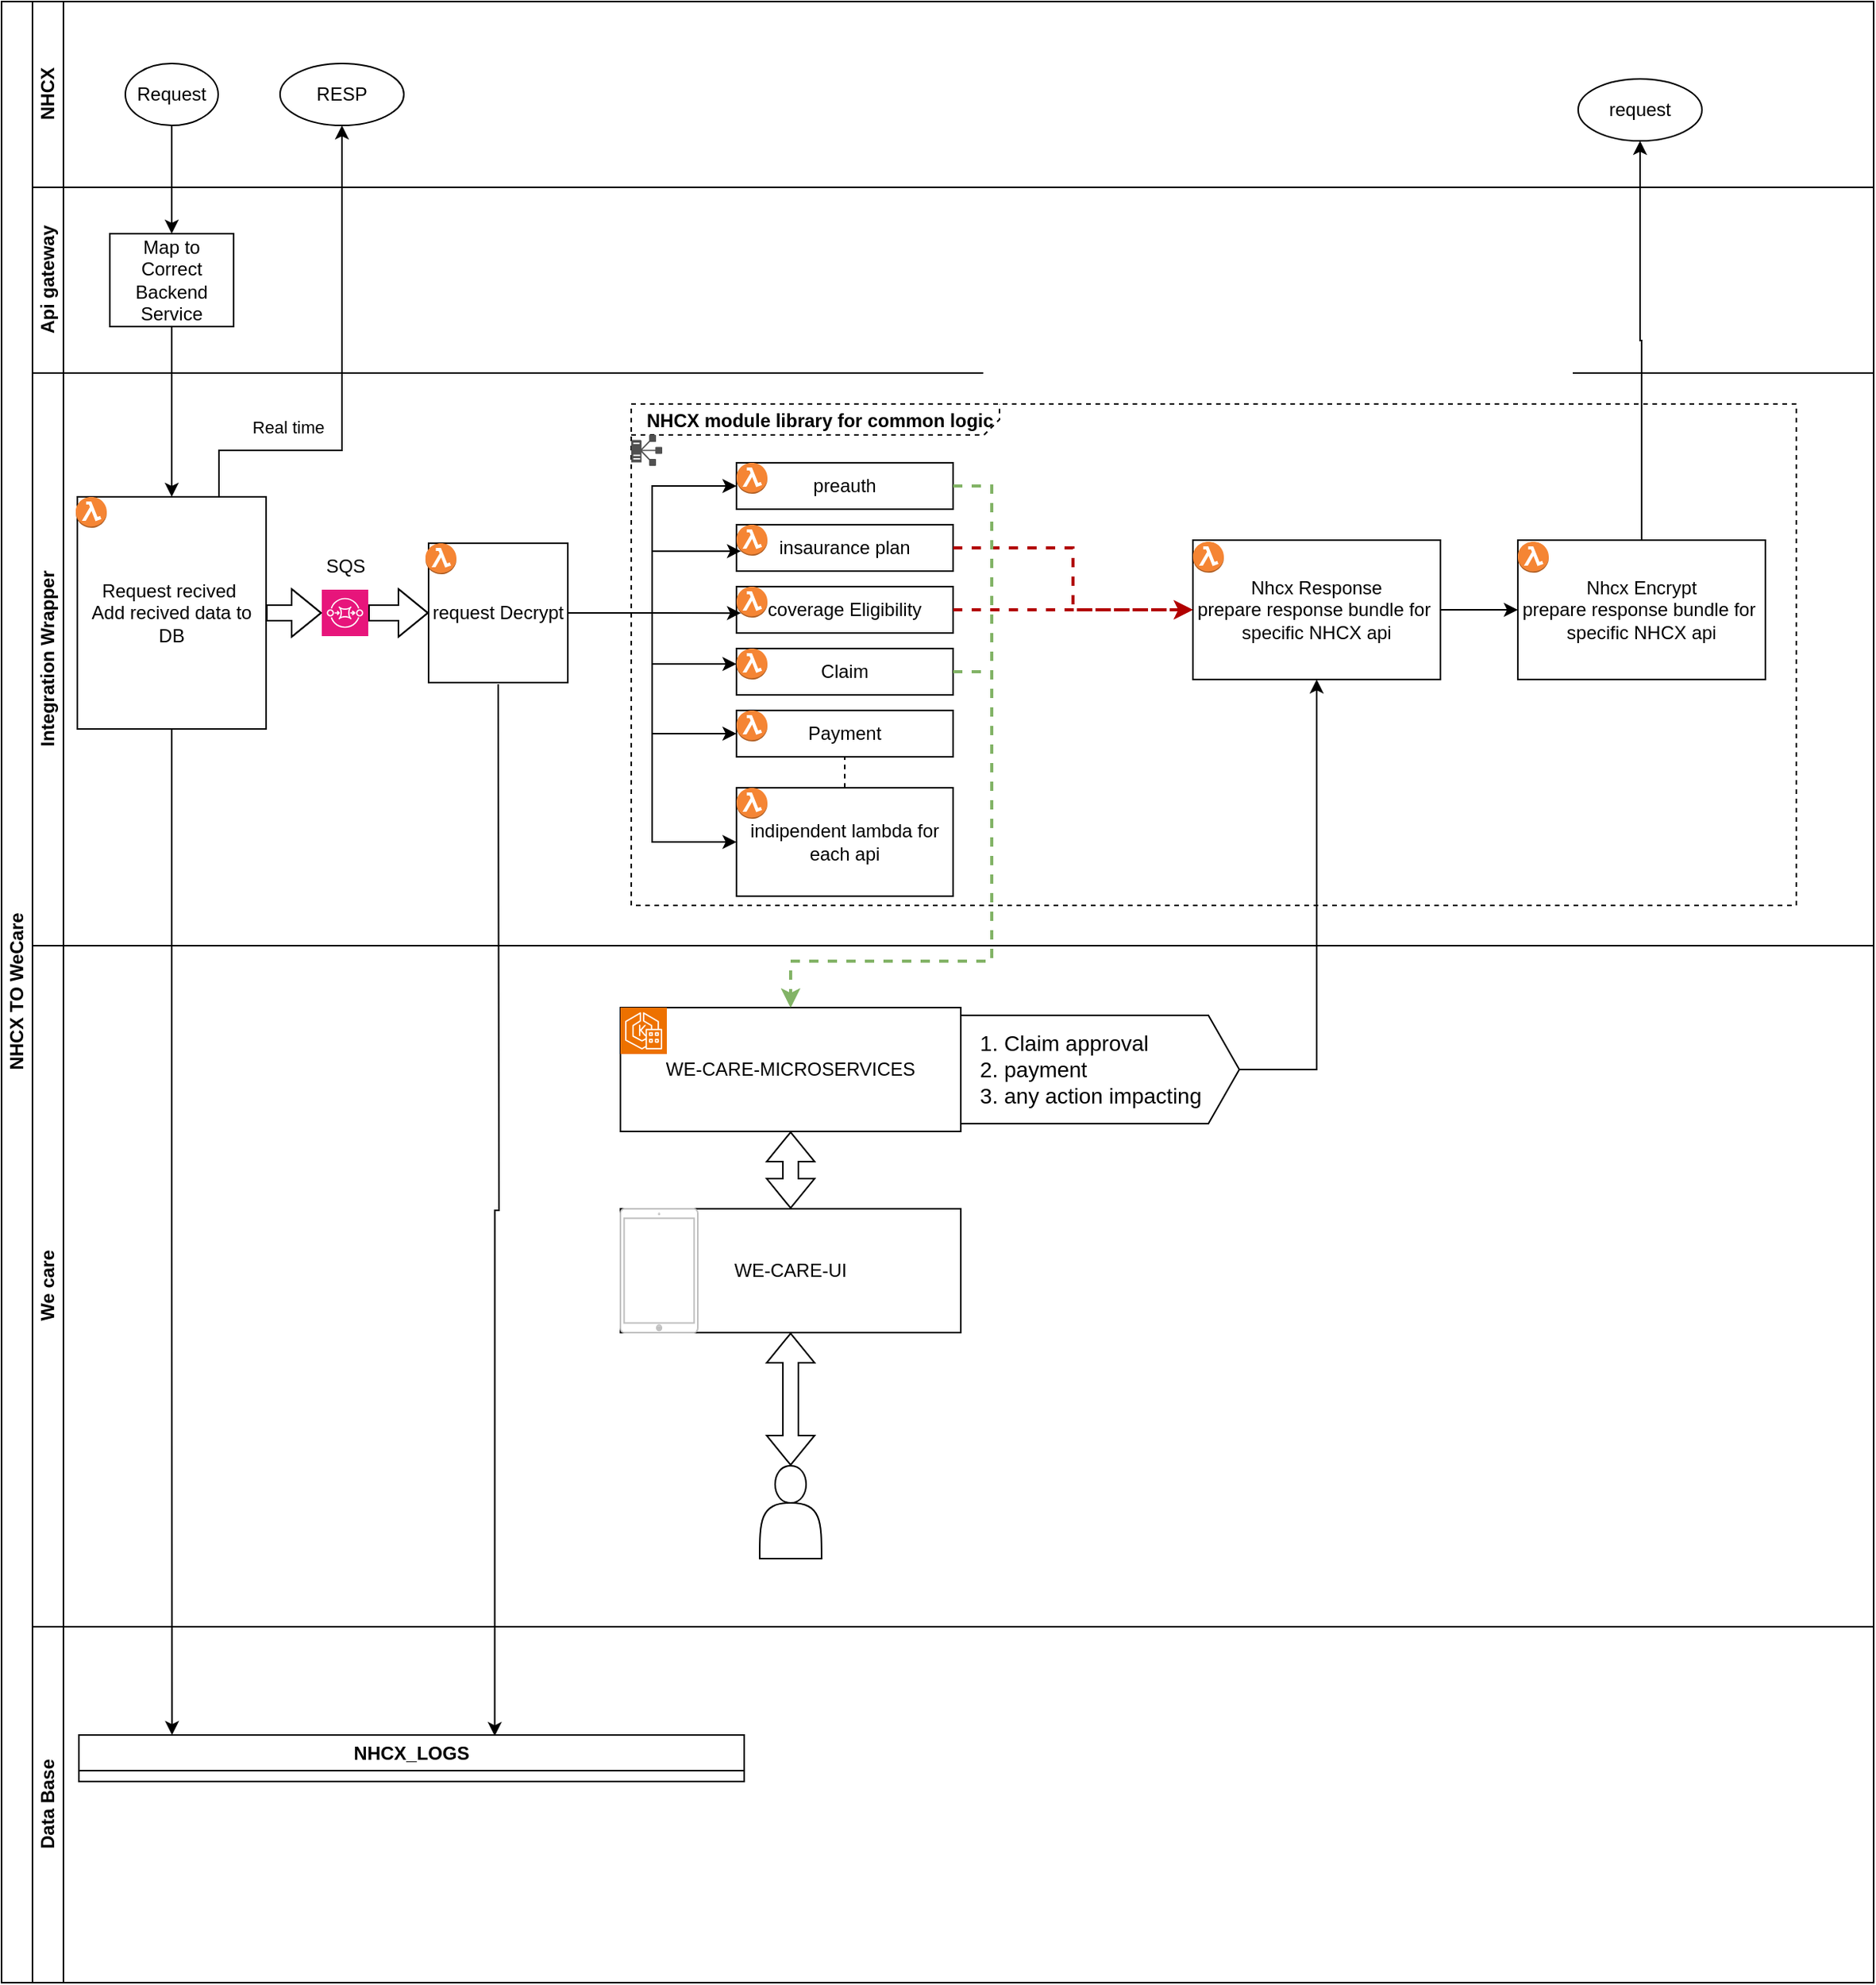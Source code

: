 <mxfile version="22.1.17" type="github" pages="5">
  <diagram id="prtHgNgQTEPvFCAcTncT" name="Claim registration">
    <mxGraphModel dx="1735" dy="953" grid="1" gridSize="10" guides="1" tooltips="1" connect="1" arrows="1" fold="1" page="1" pageScale="1" pageWidth="827" pageHeight="1169" math="0" shadow="0">
      <root>
        <mxCell id="0" />
        <mxCell id="1" parent="0" />
        <mxCell id="dNxyNK7c78bLwvsdeMH5-19" value="NHCX TO WeCare" style="swimlane;html=1;childLayout=stackLayout;resizeParent=1;resizeParentMax=0;horizontal=0;startSize=20;horizontalStack=0;align=center;" parent="1" vertex="1">
          <mxGeometry x="120" y="120" width="1210" height="1280" as="geometry">
            <mxRectangle x="120" y="120" width="40" height="60" as="alternateBounds" />
          </mxGeometry>
        </mxCell>
        <mxCell id="dNxyNK7c78bLwvsdeMH5-20" value="NHCX" style="swimlane;html=1;startSize=20;horizontal=0;" parent="dNxyNK7c78bLwvsdeMH5-19" vertex="1">
          <mxGeometry x="20" width="1190" height="120" as="geometry">
            <mxRectangle x="20" width="430" height="30" as="alternateBounds" />
          </mxGeometry>
        </mxCell>
        <UserObject label="Request" link="https://ig.hcxprotocol.io/v0.7.1/StructureDefinition-Claim.html" linkTarget="_blank" id="dNxyNK7c78bLwvsdeMH5-23">
          <mxCell style="ellipse;whiteSpace=wrap;html=1;" parent="dNxyNK7c78bLwvsdeMH5-20" vertex="1">
            <mxGeometry x="60" y="40" width="60" height="40" as="geometry" />
          </mxCell>
        </UserObject>
        <mxCell id="-nmNVNPOFhX838iEL5Bt-6" value="RESP" style="ellipse;whiteSpace=wrap;html=1;" vertex="1" parent="dNxyNK7c78bLwvsdeMH5-20">
          <mxGeometry x="160" y="40" width="80" height="40" as="geometry" />
        </mxCell>
        <mxCell id="n_Xed9ibIA65ynU_BDhb-54" value="request" style="ellipse;whiteSpace=wrap;html=1;" parent="dNxyNK7c78bLwvsdeMH5-20" vertex="1">
          <mxGeometry x="999" y="50" width="80" height="40" as="geometry" />
        </mxCell>
        <mxCell id="dNxyNK7c78bLwvsdeMH5-21" value="Api gateway" style="swimlane;html=1;startSize=20;horizontal=0;" parent="dNxyNK7c78bLwvsdeMH5-19" vertex="1">
          <mxGeometry x="20" y="120" width="1190" height="120" as="geometry" />
        </mxCell>
        <mxCell id="dNxyNK7c78bLwvsdeMH5-24" value="Map to Correct Backend Service" style="rounded=0;whiteSpace=wrap;html=1;fontFamily=Helvetica;fontSize=12;fontColor=#000000;align=center;" parent="dNxyNK7c78bLwvsdeMH5-21" vertex="1">
          <mxGeometry x="50" y="30" width="80" height="60" as="geometry" />
        </mxCell>
        <mxCell id="dNxyNK7c78bLwvsdeMH5-22" value="Integration Wrapper&lt;br&gt;" style="swimlane;html=1;startSize=20;horizontal=0;align=center;" parent="dNxyNK7c78bLwvsdeMH5-19" vertex="1">
          <mxGeometry x="20" y="240" width="1190" height="370" as="geometry" />
        </mxCell>
        <mxCell id="-nmNVNPOFhX838iEL5Bt-11" style="edgeStyle=orthogonalEdgeStyle;rounded=0;orthogonalLoop=1;jettySize=auto;html=1;shape=flexArrow;" edge="1" parent="dNxyNK7c78bLwvsdeMH5-22" source="-nmNVNPOFhX838iEL5Bt-12" target="-nmNVNPOFhX838iEL5Bt-10">
          <mxGeometry relative="1" as="geometry" />
        </mxCell>
        <mxCell id="n_Xed9ibIA65ynU_BDhb-7" value="Request recived&amp;nbsp;&lt;br&gt;Add recived data to DB" style="rounded=0;whiteSpace=wrap;html=1;fontFamily=Helvetica;fontSize=12;fontColor=#000000;align=center;" parent="dNxyNK7c78bLwvsdeMH5-22" vertex="1">
          <mxGeometry x="29" y="80" width="122" height="150" as="geometry" />
        </mxCell>
        <mxCell id="-nmNVNPOFhX838iEL5Bt-5" value="" style="outlineConnect=0;dashed=0;verticalLabelPosition=bottom;verticalAlign=top;align=center;html=1;shape=mxgraph.aws3.lambda_function;fillColor=#F58534;gradientColor=none;" vertex="1" parent="dNxyNK7c78bLwvsdeMH5-22">
          <mxGeometry x="28" y="80" width="20" height="20" as="geometry" />
        </mxCell>
        <mxCell id="-nmNVNPOFhX838iEL5Bt-9" value="&lt;meta charset=&quot;utf-8&quot;&gt;&lt;span style=&quot;color: rgb(0, 0, 0); font-family: Helvetica; font-size: 11px; font-style: normal; font-variant-ligatures: normal; font-variant-caps: normal; font-weight: 400; letter-spacing: normal; orphans: 2; text-align: center; text-indent: 0px; text-transform: none; widows: 2; word-spacing: 0px; -webkit-text-stroke-width: 0px; background-color: rgb(255, 255, 255); text-decoration-thickness: initial; text-decoration-style: initial; text-decoration-color: initial; float: none; display: inline !important;&quot;&gt;Real time&lt;/span&gt;" style="text;html=1;align=center;verticalAlign=middle;resizable=0;points=[];autosize=1;strokeColor=none;fillColor=none;" vertex="1" parent="dNxyNK7c78bLwvsdeMH5-22">
          <mxGeometry x="130" y="20" width="70" height="30" as="geometry" />
        </mxCell>
        <mxCell id="-nmNVNPOFhX838iEL5Bt-10" value="request Decrypt" style="rounded=0;whiteSpace=wrap;html=1;fontFamily=Helvetica;fontSize=12;fontColor=#000000;align=center;" vertex="1" parent="dNxyNK7c78bLwvsdeMH5-22">
          <mxGeometry x="256" y="110" width="90" height="90" as="geometry" />
        </mxCell>
        <mxCell id="-nmNVNPOFhX838iEL5Bt-12" value="" style="sketch=0;points=[[0,0,0],[0.25,0,0],[0.5,0,0],[0.75,0,0],[1,0,0],[0,1,0],[0.25,1,0],[0.5,1,0],[0.75,1,0],[1,1,0],[0,0.25,0],[0,0.5,0],[0,0.75,0],[1,0.25,0],[1,0.5,0],[1,0.75,0]];outlineConnect=0;fontColor=#232F3E;fillColor=#E7157B;strokeColor=#ffffff;dashed=0;verticalLabelPosition=bottom;verticalAlign=top;align=center;html=1;fontSize=12;fontStyle=0;aspect=fixed;shape=mxgraph.aws4.resourceIcon;resIcon=mxgraph.aws4.sqs;" vertex="1" parent="dNxyNK7c78bLwvsdeMH5-22">
          <mxGeometry x="187" y="140" width="30" height="30" as="geometry" />
        </mxCell>
        <mxCell id="-nmNVNPOFhX838iEL5Bt-13" value="" style="edgeStyle=orthogonalEdgeStyle;rounded=0;orthogonalLoop=1;jettySize=auto;html=1;shape=flexArrow;" edge="1" parent="dNxyNK7c78bLwvsdeMH5-22" source="n_Xed9ibIA65ynU_BDhb-7" target="-nmNVNPOFhX838iEL5Bt-12">
          <mxGeometry relative="1" as="geometry">
            <mxPoint x="291" y="515" as="sourcePoint" />
            <mxPoint x="380" y="515" as="targetPoint" />
          </mxGeometry>
        </mxCell>
        <mxCell id="-nmNVNPOFhX838iEL5Bt-14" value="SQS" style="text;html=1;align=center;verticalAlign=middle;resizable=0;points=[];autosize=1;strokeColor=none;fillColor=none;" vertex="1" parent="dNxyNK7c78bLwvsdeMH5-22">
          <mxGeometry x="177" y="110" width="50" height="30" as="geometry" />
        </mxCell>
        <mxCell id="-nmNVNPOFhX838iEL5Bt-15" value="" style="outlineConnect=0;dashed=0;verticalLabelPosition=bottom;verticalAlign=top;align=center;html=1;shape=mxgraph.aws3.lambda_function;fillColor=#F58534;gradientColor=none;" vertex="1" parent="dNxyNK7c78bLwvsdeMH5-22">
          <mxGeometry x="254" y="110" width="20" height="20" as="geometry" />
        </mxCell>
        <mxCell id="-nmNVNPOFhX838iEL5Bt-26" value="&lt;p style=&quot;margin:0px;margin-top:4px;margin-left:10px;text-align:left;&quot;&gt;&lt;b&gt;NHCX module library for common logic&lt;/b&gt;&lt;/p&gt;" style="html=1;shape=mxgraph.sysml.package;labelX=238.89;align=left;spacingLeft=10;overflow=fill;recursiveResize=0;fillColor=none;dashed=1;" vertex="1" parent="dNxyNK7c78bLwvsdeMH5-22">
          <mxGeometry x="387" y="20" width="753" height="324" as="geometry" />
        </mxCell>
        <mxCell id="-nmNVNPOFhX838iEL5Bt-25" value="" style="sketch=0;pointerEvents=1;shadow=0;dashed=0;html=1;strokeColor=none;labelPosition=center;verticalLabelPosition=bottom;verticalAlign=top;align=center;fillColor=#505050;shape=mxgraph.mscae.oms.dependency_monitor" vertex="1" parent="-nmNVNPOFhX838iEL5Bt-26">
          <mxGeometry y="20" width="20" height="20" as="geometry" />
        </mxCell>
        <mxCell id="-nmNVNPOFhX838iEL5Bt-74" style="edgeStyle=orthogonalEdgeStyle;rounded=0;orthogonalLoop=1;jettySize=auto;html=1;entryX=0;entryY=0.5;entryDx=0;entryDy=0;" edge="1" parent="dNxyNK7c78bLwvsdeMH5-22" source="-nmNVNPOFhX838iEL5Bt-72" target="-nmNVNPOFhX838iEL5Bt-76">
          <mxGeometry relative="1" as="geometry">
            <mxPoint x="960" y="165" as="targetPoint" />
          </mxGeometry>
        </mxCell>
        <mxCell id="-nmNVNPOFhX838iEL5Bt-72" value="Nhcx Response&lt;br&gt;prepare response bundle for&amp;nbsp;&lt;br&gt;specific NHCX api" style="rounded=0;whiteSpace=wrap;html=1;fontFamily=Helvetica;fontSize=12;fontColor=#000000;align=center;" vertex="1" parent="dNxyNK7c78bLwvsdeMH5-22">
          <mxGeometry x="750" y="108" width="160" height="90" as="geometry" />
        </mxCell>
        <mxCell id="-nmNVNPOFhX838iEL5Bt-73" value="" style="outlineConnect=0;dashed=0;verticalLabelPosition=bottom;verticalAlign=top;align=center;html=1;shape=mxgraph.aws3.lambda_function;fillColor=#F58534;gradientColor=none;" vertex="1" parent="dNxyNK7c78bLwvsdeMH5-22">
          <mxGeometry x="750" y="109" width="20" height="20" as="geometry" />
        </mxCell>
        <mxCell id="-nmNVNPOFhX838iEL5Bt-76" value="Nhcx Encrypt&lt;br&gt;prepare response bundle for&amp;nbsp;&lt;br&gt;specific NHCX api" style="rounded=0;whiteSpace=wrap;html=1;fontFamily=Helvetica;fontSize=12;fontColor=#000000;align=center;" vertex="1" parent="dNxyNK7c78bLwvsdeMH5-22">
          <mxGeometry x="960" y="108" width="160" height="90" as="geometry" />
        </mxCell>
        <mxCell id="-nmNVNPOFhX838iEL5Bt-87" value="" style="outlineConnect=0;dashed=0;verticalLabelPosition=bottom;verticalAlign=top;align=center;html=1;shape=mxgraph.aws3.lambda_function;fillColor=#F58534;gradientColor=none;" vertex="1" parent="dNxyNK7c78bLwvsdeMH5-22">
          <mxGeometry x="960" y="109" width="20" height="20" as="geometry" />
        </mxCell>
        <mxCell id="n_Xed9ibIA65ynU_BDhb-4" value="We care" style="swimlane;html=1;startSize=20;horizontal=0;" parent="dNxyNK7c78bLwvsdeMH5-19" vertex="1">
          <mxGeometry x="20" y="610" width="1190" height="440" as="geometry" />
        </mxCell>
        <mxCell id="-nmNVNPOFhX838iEL5Bt-53" value="WE-CARE-MICROSERVICES" style="rounded=0;whiteSpace=wrap;html=1;fontFamily=Helvetica;fontSize=12;fontColor=#000000;align=center;" vertex="1" parent="n_Xed9ibIA65ynU_BDhb-4">
          <mxGeometry x="380" y="40" width="220" height="80" as="geometry" />
        </mxCell>
        <mxCell id="-nmNVNPOFhX838iEL5Bt-55" value="" style="sketch=0;points=[[0,0,0],[0.25,0,0],[0.5,0,0],[0.75,0,0],[1,0,0],[0,1,0],[0.25,1,0],[0.5,1,0],[0.75,1,0],[1,1,0],[0,0.25,0],[0,0.5,0],[0,0.75,0],[1,0.25,0],[1,0.5,0],[1,0.75,0]];outlineConnect=0;fontColor=#232F3E;fillColor=#ED7100;strokeColor=#ffffff;dashed=0;verticalLabelPosition=bottom;verticalAlign=top;align=center;html=1;fontSize=12;fontStyle=0;aspect=fixed;shape=mxgraph.aws4.resourceIcon;resIcon=mxgraph.aws4.eks_anywhere;" vertex="1" parent="n_Xed9ibIA65ynU_BDhb-4">
          <mxGeometry x="380" y="40" width="30" height="30" as="geometry" />
        </mxCell>
        <mxCell id="-nmNVNPOFhX838iEL5Bt-57" value="WE-CARE-UI&lt;br&gt;" style="rounded=0;whiteSpace=wrap;html=1;fontFamily=Helvetica;fontSize=12;fontColor=#000000;align=center;" vertex="1" parent="n_Xed9ibIA65ynU_BDhb-4">
          <mxGeometry x="380" y="170" width="220" height="80" as="geometry" />
        </mxCell>
        <mxCell id="-nmNVNPOFhX838iEL5Bt-56" value="" style="html=1;verticalLabelPosition=bottom;labelBackgroundColor=#ffffff;verticalAlign=top;shadow=0;dashed=0;strokeWidth=1;shape=mxgraph.ios7.misc.ipad10inch;strokeColor=#c0c0c0;" vertex="1" parent="n_Xed9ibIA65ynU_BDhb-4">
          <mxGeometry x="380" y="170" width="50" height="80" as="geometry" />
        </mxCell>
        <mxCell id="-nmNVNPOFhX838iEL5Bt-58" value="" style="shape=actor;whiteSpace=wrap;html=1;" vertex="1" parent="n_Xed9ibIA65ynU_BDhb-4">
          <mxGeometry x="470" y="336" width="40" height="60" as="geometry" />
        </mxCell>
        <mxCell id="-nmNVNPOFhX838iEL5Bt-61" value="" style="shape=flexArrow;endArrow=classic;startArrow=classic;html=1;rounded=0;entryX=0.5;entryY=1;entryDx=0;entryDy=0;exitX=0.5;exitY=0;exitDx=0;exitDy=0;" edge="1" parent="n_Xed9ibIA65ynU_BDhb-4" source="-nmNVNPOFhX838iEL5Bt-57" target="-nmNVNPOFhX838iEL5Bt-53">
          <mxGeometry width="100" height="100" relative="1" as="geometry">
            <mxPoint x="440" y="260" as="sourcePoint" />
            <mxPoint x="540" y="160" as="targetPoint" />
          </mxGeometry>
        </mxCell>
        <mxCell id="-nmNVNPOFhX838iEL5Bt-65" value="" style="shape=flexArrow;endArrow=classic;startArrow=classic;html=1;rounded=0;entryX=0.5;entryY=1;entryDx=0;entryDy=0;exitX=0.5;exitY=0;exitDx=0;exitDy=0;" edge="1" parent="n_Xed9ibIA65ynU_BDhb-4" source="-nmNVNPOFhX838iEL5Bt-58" target="-nmNVNPOFhX838iEL5Bt-57">
          <mxGeometry width="100" height="100" relative="1" as="geometry">
            <mxPoint x="512" y="196" as="sourcePoint" />
            <mxPoint x="512" y="146" as="targetPoint" />
          </mxGeometry>
        </mxCell>
        <mxCell id="-nmNVNPOFhX838iEL5Bt-66" value="&lt;ol&gt;&lt;li&gt;Claim approval&lt;/li&gt;&lt;li&gt;payment&lt;/li&gt;&lt;li&gt;any action impacting&lt;/li&gt;&lt;/ol&gt;" style="html=1;shape=mxgraph.infographic.ribbonSimple;notch1=0;notch2=20;align=left;verticalAlign=middle;fontSize=14;fontStyle=0;fillColor=#FFFFFF;whiteSpace=wrap;rotation=0;spacingLeft=-14;" vertex="1" parent="n_Xed9ibIA65ynU_BDhb-4">
          <mxGeometry x="600" y="45" width="180" height="70" as="geometry" />
        </mxCell>
        <mxCell id="n_Xed9ibIA65ynU_BDhb-3" value="Data Base" style="swimlane;html=1;startSize=20;horizontal=0;" parent="dNxyNK7c78bLwvsdeMH5-19" vertex="1">
          <mxGeometry x="20" y="1050" width="1190" height="230" as="geometry" />
        </mxCell>
        <UserObject label="NHCX_LOGS" link="data:page/id,4wlm6lmaPrlt67HvVmds" id="n_Xed9ibIA65ynU_BDhb-13">
          <mxCell style="swimlane;whiteSpace=wrap;html=1;" parent="n_Xed9ibIA65ynU_BDhb-3" vertex="1" collapsed="1">
            <mxGeometry x="30" y="70" width="430" height="30" as="geometry">
              <mxRectangle x="32" y="70" width="96" height="80" as="alternateBounds" />
            </mxGeometry>
          </mxCell>
        </UserObject>
        <mxCell id="dNxyNK7c78bLwvsdeMH5-25" value="" style="edgeStyle=orthogonalEdgeStyle;rounded=0;orthogonalLoop=1;jettySize=auto;html=1;" parent="dNxyNK7c78bLwvsdeMH5-19" source="dNxyNK7c78bLwvsdeMH5-23" target="dNxyNK7c78bLwvsdeMH5-24" edge="1">
          <mxGeometry relative="1" as="geometry" />
        </mxCell>
        <mxCell id="-nmNVNPOFhX838iEL5Bt-1" style="edgeStyle=orthogonalEdgeStyle;rounded=0;orthogonalLoop=1;jettySize=auto;html=1;entryX=0.5;entryY=0;entryDx=0;entryDy=0;" edge="1" parent="dNxyNK7c78bLwvsdeMH5-19" source="dNxyNK7c78bLwvsdeMH5-24" target="n_Xed9ibIA65ynU_BDhb-7">
          <mxGeometry relative="1" as="geometry" />
        </mxCell>
        <mxCell id="-nmNVNPOFhX838iEL5Bt-3" style="edgeStyle=orthogonalEdgeStyle;rounded=0;orthogonalLoop=1;jettySize=auto;html=1;entryX=0.14;entryY=0;entryDx=0;entryDy=0;entryPerimeter=0;" edge="1" parent="dNxyNK7c78bLwvsdeMH5-19" source="n_Xed9ibIA65ynU_BDhb-7" target="n_Xed9ibIA65ynU_BDhb-13">
          <mxGeometry relative="1" as="geometry">
            <mxPoint x="110" y="1020" as="targetPoint" />
            <Array as="points" />
          </mxGeometry>
        </mxCell>
        <mxCell id="-nmNVNPOFhX838iEL5Bt-7" style="edgeStyle=orthogonalEdgeStyle;rounded=0;orthogonalLoop=1;jettySize=auto;html=1;exitX=0.75;exitY=0;exitDx=0;exitDy=0;entryX=0.5;entryY=1;entryDx=0;entryDy=0;" edge="1" parent="dNxyNK7c78bLwvsdeMH5-19" source="n_Xed9ibIA65ynU_BDhb-7" target="-nmNVNPOFhX838iEL5Bt-6">
          <mxGeometry relative="1" as="geometry">
            <Array as="points">
              <mxPoint x="141" y="290" />
              <mxPoint x="220" y="290" />
            </Array>
          </mxGeometry>
        </mxCell>
        <mxCell id="-nmNVNPOFhX838iEL5Bt-16" style="edgeStyle=orthogonalEdgeStyle;rounded=0;orthogonalLoop=1;jettySize=auto;html=1;entryX=0.625;entryY=0.021;entryDx=0;entryDy=0;entryPerimeter=0;" edge="1" parent="dNxyNK7c78bLwvsdeMH5-19" target="n_Xed9ibIA65ynU_BDhb-13">
          <mxGeometry relative="1" as="geometry">
            <mxPoint x="321" y="441" as="sourcePoint" />
            <mxPoint x="322" y="1110" as="targetPoint" />
          </mxGeometry>
        </mxCell>
        <mxCell id="-nmNVNPOFhX838iEL5Bt-71" style="edgeStyle=orthogonalEdgeStyle;rounded=0;orthogonalLoop=1;jettySize=auto;html=1;entryX=0.5;entryY=1;entryDx=0;entryDy=0;exitX=1;exitY=0.5;exitDx=0;exitDy=0;exitPerimeter=0;" edge="1" parent="dNxyNK7c78bLwvsdeMH5-19" source="-nmNVNPOFhX838iEL5Bt-66" target="-nmNVNPOFhX838iEL5Bt-72">
          <mxGeometry relative="1" as="geometry">
            <mxPoint x="851" y="450" as="targetPoint" />
            <mxPoint x="711" y="665" as="sourcePoint" />
          </mxGeometry>
        </mxCell>
        <mxCell id="-nmNVNPOFhX838iEL5Bt-77" style="edgeStyle=orthogonalEdgeStyle;rounded=0;orthogonalLoop=1;jettySize=auto;html=1;" edge="1" parent="dNxyNK7c78bLwvsdeMH5-19" source="-nmNVNPOFhX838iEL5Bt-76" target="n_Xed9ibIA65ynU_BDhb-54">
          <mxGeometry relative="1" as="geometry" />
        </mxCell>
        <mxCell id="-nmNVNPOFhX838iEL5Bt-39" value="" style="group" vertex="1" connectable="0" parent="1">
          <mxGeometry x="540" y="382" width="280" height="320" as="geometry" />
        </mxCell>
        <mxCell id="-nmNVNPOFhX838iEL5Bt-17" value="preauth" style="rounded=0;whiteSpace=wrap;html=1;fontFamily=Helvetica;fontSize=12;fontColor=#000000;align=center;" vertex="1" parent="-nmNVNPOFhX838iEL5Bt-39">
          <mxGeometry x="55" y="36" width="140" height="30" as="geometry" />
        </mxCell>
        <mxCell id="-nmNVNPOFhX838iEL5Bt-18" value="insaurance plan" style="rounded=0;whiteSpace=wrap;html=1;fontFamily=Helvetica;fontSize=12;fontColor=#000000;align=center;" vertex="1" parent="-nmNVNPOFhX838iEL5Bt-39">
          <mxGeometry x="55" y="76" width="140" height="30" as="geometry" />
        </mxCell>
        <mxCell id="-nmNVNPOFhX838iEL5Bt-19" value="coverage Eligibility" style="rounded=0;whiteSpace=wrap;html=1;fontFamily=Helvetica;fontSize=12;fontColor=#000000;align=center;" vertex="1" parent="-nmNVNPOFhX838iEL5Bt-39">
          <mxGeometry x="55" y="116" width="140" height="30" as="geometry" />
        </mxCell>
        <mxCell id="-nmNVNPOFhX838iEL5Bt-20" value="Claim" style="rounded=0;whiteSpace=wrap;html=1;fontFamily=Helvetica;fontSize=12;fontColor=#000000;align=center;" vertex="1" parent="-nmNVNPOFhX838iEL5Bt-39">
          <mxGeometry x="55" y="156" width="140" height="30" as="geometry" />
        </mxCell>
        <mxCell id="-nmNVNPOFhX838iEL5Bt-21" value="Payment" style="rounded=0;whiteSpace=wrap;html=1;fontFamily=Helvetica;fontSize=12;fontColor=#000000;align=center;" vertex="1" parent="-nmNVNPOFhX838iEL5Bt-39">
          <mxGeometry x="55" y="196" width="140" height="30" as="geometry" />
        </mxCell>
        <mxCell id="-nmNVNPOFhX838iEL5Bt-22" value="indipendent lambda for each api" style="rounded=0;whiteSpace=wrap;html=1;fontFamily=Helvetica;fontSize=12;fontColor=#000000;align=center;" vertex="1" parent="-nmNVNPOFhX838iEL5Bt-39">
          <mxGeometry x="55" y="246" width="140" height="70" as="geometry" />
        </mxCell>
        <mxCell id="-nmNVNPOFhX838iEL5Bt-24" value="" style="endArrow=none;dashed=1;html=1;rounded=0;entryX=0.5;entryY=1;entryDx=0;entryDy=0;exitX=0.5;exitY=0;exitDx=0;exitDy=0;" edge="1" parent="-nmNVNPOFhX838iEL5Bt-39" source="-nmNVNPOFhX838iEL5Bt-22" target="-nmNVNPOFhX838iEL5Bt-21">
          <mxGeometry width="50" height="50" relative="1" as="geometry">
            <mxPoint x="-49" y="306" as="sourcePoint" />
            <mxPoint x="1" y="256" as="targetPoint" />
          </mxGeometry>
        </mxCell>
        <mxCell id="-nmNVNPOFhX838iEL5Bt-32" value="" style="outlineConnect=0;dashed=0;verticalLabelPosition=bottom;verticalAlign=top;align=center;html=1;shape=mxgraph.aws3.lambda_function;fillColor=#F58534;gradientColor=none;" vertex="1" parent="-nmNVNPOFhX838iEL5Bt-39">
          <mxGeometry x="55" y="36" width="20" height="20" as="geometry" />
        </mxCell>
        <mxCell id="-nmNVNPOFhX838iEL5Bt-33" value="" style="outlineConnect=0;dashed=0;verticalLabelPosition=bottom;verticalAlign=top;align=center;html=1;shape=mxgraph.aws3.lambda_function;fillColor=#F58534;gradientColor=none;" vertex="1" parent="-nmNVNPOFhX838iEL5Bt-39">
          <mxGeometry x="55" y="76" width="20" height="20" as="geometry" />
        </mxCell>
        <mxCell id="-nmNVNPOFhX838iEL5Bt-34" value="" style="outlineConnect=0;dashed=0;verticalLabelPosition=bottom;verticalAlign=top;align=center;html=1;shape=mxgraph.aws3.lambda_function;fillColor=#F58534;gradientColor=none;" vertex="1" parent="-nmNVNPOFhX838iEL5Bt-39">
          <mxGeometry x="55" y="116" width="20" height="20" as="geometry" />
        </mxCell>
        <mxCell id="-nmNVNPOFhX838iEL5Bt-35" value="" style="outlineConnect=0;dashed=0;verticalLabelPosition=bottom;verticalAlign=top;align=center;html=1;shape=mxgraph.aws3.lambda_function;fillColor=#F58534;gradientColor=none;" vertex="1" parent="-nmNVNPOFhX838iEL5Bt-39">
          <mxGeometry x="55" y="156" width="20" height="20" as="geometry" />
        </mxCell>
        <mxCell id="-nmNVNPOFhX838iEL5Bt-36" value="" style="outlineConnect=0;dashed=0;verticalLabelPosition=bottom;verticalAlign=top;align=center;html=1;shape=mxgraph.aws3.lambda_function;fillColor=#F58534;gradientColor=none;" vertex="1" parent="-nmNVNPOFhX838iEL5Bt-39">
          <mxGeometry x="55" y="196" width="20" height="20" as="geometry" />
        </mxCell>
        <mxCell id="-nmNVNPOFhX838iEL5Bt-37" value="" style="outlineConnect=0;dashed=0;verticalLabelPosition=bottom;verticalAlign=top;align=center;html=1;shape=mxgraph.aws3.lambda_function;fillColor=#F58534;gradientColor=none;" vertex="1" parent="-nmNVNPOFhX838iEL5Bt-39">
          <mxGeometry x="55" y="246" width="20" height="20" as="geometry" />
        </mxCell>
        <mxCell id="-nmNVNPOFhX838iEL5Bt-46" style="edgeStyle=orthogonalEdgeStyle;rounded=0;orthogonalLoop=1;jettySize=auto;html=1;entryX=0;entryY=0.5;entryDx=0;entryDy=0;" edge="1" parent="1" source="-nmNVNPOFhX838iEL5Bt-10" target="-nmNVNPOFhX838iEL5Bt-17">
          <mxGeometry relative="1" as="geometry" />
        </mxCell>
        <mxCell id="-nmNVNPOFhX838iEL5Bt-47" style="edgeStyle=orthogonalEdgeStyle;rounded=0;orthogonalLoop=1;jettySize=auto;html=1;exitX=1;exitY=0.5;exitDx=0;exitDy=0;entryX=0.145;entryY=0.855;entryDx=0;entryDy=0;entryPerimeter=0;" edge="1" parent="1" source="-nmNVNPOFhX838iEL5Bt-10" target="-nmNVNPOFhX838iEL5Bt-33">
          <mxGeometry relative="1" as="geometry" />
        </mxCell>
        <mxCell id="-nmNVNPOFhX838iEL5Bt-48" style="edgeStyle=orthogonalEdgeStyle;rounded=0;orthogonalLoop=1;jettySize=auto;html=1;exitX=1;exitY=0.5;exitDx=0;exitDy=0;entryX=0.145;entryY=0.855;entryDx=0;entryDy=0;entryPerimeter=0;" edge="1" parent="1" source="-nmNVNPOFhX838iEL5Bt-10" target="-nmNVNPOFhX838iEL5Bt-34">
          <mxGeometry relative="1" as="geometry" />
        </mxCell>
        <mxCell id="-nmNVNPOFhX838iEL5Bt-50" style="edgeStyle=orthogonalEdgeStyle;rounded=0;orthogonalLoop=1;jettySize=auto;html=1;entryX=0;entryY=0.5;entryDx=0;entryDy=0;entryPerimeter=0;" edge="1" parent="1" source="-nmNVNPOFhX838iEL5Bt-10" target="-nmNVNPOFhX838iEL5Bt-35">
          <mxGeometry relative="1" as="geometry" />
        </mxCell>
        <mxCell id="-nmNVNPOFhX838iEL5Bt-51" style="edgeStyle=orthogonalEdgeStyle;rounded=0;orthogonalLoop=1;jettySize=auto;html=1;entryX=0;entryY=0.5;entryDx=0;entryDy=0;" edge="1" parent="1" source="-nmNVNPOFhX838iEL5Bt-10" target="-nmNVNPOFhX838iEL5Bt-21">
          <mxGeometry relative="1" as="geometry" />
        </mxCell>
        <mxCell id="-nmNVNPOFhX838iEL5Bt-52" style="edgeStyle=orthogonalEdgeStyle;rounded=0;orthogonalLoop=1;jettySize=auto;html=1;entryX=0;entryY=0.5;entryDx=0;entryDy=0;" edge="1" parent="1" source="-nmNVNPOFhX838iEL5Bt-10" target="-nmNVNPOFhX838iEL5Bt-22">
          <mxGeometry relative="1" as="geometry" />
        </mxCell>
        <mxCell id="-nmNVNPOFhX838iEL5Bt-79" style="edgeStyle=orthogonalEdgeStyle;rounded=0;orthogonalLoop=1;jettySize=auto;html=1;entryX=0;entryY=0.5;entryDx=0;entryDy=0;dashed=1;fillColor=#e51400;strokeColor=#B20000;strokeWidth=2;exitX=1;exitY=0.5;exitDx=0;exitDy=0;" edge="1" parent="1" source="-nmNVNPOFhX838iEL5Bt-18" target="-nmNVNPOFhX838iEL5Bt-72">
          <mxGeometry relative="1" as="geometry" />
        </mxCell>
        <mxCell id="-nmNVNPOFhX838iEL5Bt-82" style="edgeStyle=orthogonalEdgeStyle;rounded=0;orthogonalLoop=1;jettySize=auto;html=1;entryX=0;entryY=0.5;entryDx=0;entryDy=0;fillColor=#e51400;strokeColor=#B20000;strokeWidth=2;dashed=1;" edge="1" parent="1" source="-nmNVNPOFhX838iEL5Bt-19" target="-nmNVNPOFhX838iEL5Bt-72">
          <mxGeometry relative="1" as="geometry" />
        </mxCell>
        <mxCell id="-nmNVNPOFhX838iEL5Bt-83" style="edgeStyle=orthogonalEdgeStyle;rounded=0;orthogonalLoop=1;jettySize=auto;html=1;exitX=1;exitY=0.5;exitDx=0;exitDy=0;fillColor=#d5e8d4;gradientColor=#97d077;strokeColor=#82b366;strokeWidth=2;dashed=1;" edge="1" parent="1" source="-nmNVNPOFhX838iEL5Bt-17" target="-nmNVNPOFhX838iEL5Bt-53">
          <mxGeometry relative="1" as="geometry">
            <Array as="points">
              <mxPoint x="760" y="433" />
              <mxPoint x="760" y="740" />
              <mxPoint x="630" y="740" />
            </Array>
          </mxGeometry>
        </mxCell>
        <mxCell id="-nmNVNPOFhX838iEL5Bt-85" style="edgeStyle=orthogonalEdgeStyle;rounded=0;orthogonalLoop=1;jettySize=auto;html=1;strokeWidth=2;fillColor=#d5e8d4;gradientColor=#97d077;strokeColor=#82b366;dashed=1;exitX=1;exitY=0.5;exitDx=0;exitDy=0;" edge="1" parent="1" source="-nmNVNPOFhX838iEL5Bt-20">
          <mxGeometry relative="1" as="geometry">
            <mxPoint x="730" y="553" as="sourcePoint" />
            <mxPoint x="630" y="770" as="targetPoint" />
            <Array as="points">
              <mxPoint x="760" y="553" />
              <mxPoint x="760" y="740" />
              <mxPoint x="630" y="740" />
            </Array>
          </mxGeometry>
        </mxCell>
      </root>
    </mxGraphModel>
  </diagram>
  <diagram id="0DPZlB081FTVNjkBk7KC" name="create Intimation and  claim">
    <mxGraphModel dx="954" dy="524" grid="1" gridSize="10" guides="1" tooltips="1" connect="1" arrows="1" fold="1" page="1" pageScale="1" pageWidth="827" pageHeight="1169" math="0" shadow="0">
      <root>
        <mxCell id="0" />
        <mxCell id="1" parent="0" />
        <mxCell id="bLgeyS6EQl_RyTogpNhn-4" value="" style="edgeStyle=orthogonalEdgeStyle;rounded=0;orthogonalLoop=1;jettySize=auto;html=1;" parent="1" source="bLgeyS6EQl_RyTogpNhn-2" target="bLgeyS6EQl_RyTogpNhn-3" edge="1">
          <mxGeometry relative="1" as="geometry" />
        </mxCell>
        <mxCell id="bLgeyS6EQl_RyTogpNhn-2" value="PayLoad" style="ellipse;whiteSpace=wrap;html=1;" parent="1" vertex="1">
          <mxGeometry x="80" y="190" width="120" height="40" as="geometry" />
        </mxCell>
        <mxCell id="bLgeyS6EQl_RyTogpNhn-6" value="" style="edgeStyle=orthogonalEdgeStyle;rounded=0;orthogonalLoop=1;jettySize=auto;html=1;" parent="1" source="bLgeyS6EQl_RyTogpNhn-3" target="bLgeyS6EQl_RyTogpNhn-5" edge="1">
          <mxGeometry relative="1" as="geometry" />
        </mxCell>
        <mxCell id="bLgeyS6EQl_RyTogpNhn-3" value="Validate If Payload has all data present" style="rounded=1;whiteSpace=wrap;html=1;" parent="1" vertex="1">
          <mxGeometry x="80" y="300" width="120" height="60" as="geometry" />
        </mxCell>
        <mxCell id="bLgeyS6EQl_RyTogpNhn-8" value="YES" style="edgeStyle=orthogonalEdgeStyle;rounded=0;orthogonalLoop=1;jettySize=auto;html=1;" parent="1" source="bLgeyS6EQl_RyTogpNhn-5" target="bLgeyS6EQl_RyTogpNhn-7" edge="1">
          <mxGeometry relative="1" as="geometry" />
        </mxCell>
        <mxCell id="bLgeyS6EQl_RyTogpNhn-10" value="NO" style="edgeStyle=orthogonalEdgeStyle;rounded=0;orthogonalLoop=1;jettySize=auto;html=1;" parent="1" source="bLgeyS6EQl_RyTogpNhn-5" target="bLgeyS6EQl_RyTogpNhn-9" edge="1">
          <mxGeometry relative="1" as="geometry" />
        </mxCell>
        <mxCell id="bLgeyS6EQl_RyTogpNhn-5" value="Sucess" style="rhombus;whiteSpace=wrap;html=1;rounded=1;" parent="1" vertex="1">
          <mxGeometry x="100" y="430" width="80" height="80" as="geometry" />
        </mxCell>
        <mxCell id="bLgeyS6EQl_RyTogpNhn-12" value="" style="edgeStyle=orthogonalEdgeStyle;rounded=0;orthogonalLoop=1;jettySize=auto;html=1;" parent="1" source="bLgeyS6EQl_RyTogpNhn-7" target="bLgeyS6EQl_RyTogpNhn-11" edge="1">
          <mxGeometry relative="1" as="geometry" />
        </mxCell>
        <mxCell id="bLgeyS6EQl_RyTogpNhn-7" value="Use Create Inimation APi For SPA,&lt;br&gt;add aditonal field for NHCXlogs_id&lt;br&gt;and origin from NHCX" style="whiteSpace=wrap;html=1;rounded=1;" parent="1" vertex="1">
          <mxGeometry x="270" y="400" width="180" height="140" as="geometry" />
        </mxCell>
        <mxCell id="bLgeyS6EQl_RyTogpNhn-9" value="return Error with&amp;nbsp; proper key missed&amp;nbsp; in payload" style="whiteSpace=wrap;html=1;rounded=1;" parent="1" vertex="1">
          <mxGeometry x="80" y="600" width="120" height="60" as="geometry" />
        </mxCell>
        <mxCell id="bLgeyS6EQl_RyTogpNhn-11" value="use Create Inward API&amp;nbsp;" style="whiteSpace=wrap;html=1;rounded=1;" parent="1" vertex="1">
          <mxGeometry x="630" y="440" width="120" height="60" as="geometry" />
        </mxCell>
        <mxCell id="jTrsGdZeVuQRLbyiMDEm-3" value="" style="group" parent="1" vertex="1" connectable="0">
          <mxGeometry x="30" y="750" width="840" height="240" as="geometry" />
        </mxCell>
        <mxCell id="jTrsGdZeVuQRLbyiMDEm-1" value="" style="rounded=0;whiteSpace=wrap;html=1;" parent="jTrsGdZeVuQRLbyiMDEm-3" vertex="1">
          <mxGeometry y="20" width="840" height="220" as="geometry" />
        </mxCell>
        <mxCell id="jTrsGdZeVuQRLbyiMDEm-2" value="" style="image;aspect=fixed;perimeter=ellipsePerimeter;html=1;align=center;shadow=0;dashed=0;spacingTop=3;image=img/lib/active_directory/database_server.svg;" parent="jTrsGdZeVuQRLbyiMDEm-3" vertex="1">
          <mxGeometry x="9" width="41" height="50" as="geometry" />
        </mxCell>
        <UserObject label="Claim Intimation" id="ksRkRk9edxzG5ikfGW5q-1">
          <mxCell style="swimlane;whiteSpace=wrap;html=1;" parent="jTrsGdZeVuQRLbyiMDEm-3" vertex="1" collapsed="1">
            <mxGeometry x="80" y="90" width="120" height="30" as="geometry">
              <mxRectangle x="80" y="90" width="140" height="80" as="alternateBounds" />
            </mxGeometry>
          </mxCell>
        </UserObject>
        <mxCell id="ksRkRk9edxzG5ikfGW5q-2" style="edgeStyle=orthogonalEdgeStyle;rounded=0;orthogonalLoop=1;jettySize=auto;html=1;entryX=1;entryY=0.5;entryDx=0;entryDy=0;" parent="1" source="bLgeyS6EQl_RyTogpNhn-7" target="ksRkRk9edxzG5ikfGW5q-1" edge="1">
          <mxGeometry relative="1" as="geometry">
            <Array as="points">
              <mxPoint x="360" y="855" />
            </Array>
          </mxGeometry>
        </mxCell>
      </root>
    </mxGraphModel>
  </diagram>
  <diagram id="4wlm6lmaPrlt67HvVmds" name="schema NHCX logs">
    <mxGraphModel dx="954" dy="524" grid="1" gridSize="10" guides="1" tooltips="1" connect="1" arrows="1" fold="1" page="1" pageScale="1" pageWidth="827" pageHeight="1169" math="0" shadow="0">
      <root>
        <mxCell id="0" />
        <mxCell id="1" parent="0" />
        <mxCell id="YQpDddAUyEyW4kxvSw8K-27" value="NHCX Logs" style="shape=table;startSize=20;container=1;collapsible=0;childLayout=tableLayout;strokeColor=default;fontSize=16;" parent="1" vertex="1">
          <mxGeometry x="90" y="730" width="350" height="374" as="geometry" />
        </mxCell>
        <mxCell id="YQpDddAUyEyW4kxvSw8K-28" value="" style="shape=tableRow;horizontal=0;startSize=0;swimlaneHead=0;swimlaneBody=0;strokeColor=inherit;top=0;left=0;bottom=0;right=0;collapsible=0;dropTarget=0;fillColor=none;points=[[0,0.5],[1,0.5]];portConstraint=eastwest;fontSize=16;" parent="YQpDddAUyEyW4kxvSw8K-27" vertex="1">
          <mxGeometry y="20" width="350" height="26" as="geometry" />
        </mxCell>
        <mxCell id="YQpDddAUyEyW4kxvSw8K-29" value="PK" style="shape=partialRectangle;html=1;whiteSpace=wrap;connectable=0;strokeColor=inherit;overflow=hidden;fillColor=none;top=0;left=0;bottom=0;right=0;pointerEvents=1;fontSize=16;" parent="YQpDddAUyEyW4kxvSw8K-28" vertex="1">
          <mxGeometry width="80" height="26" as="geometry">
            <mxRectangle width="80" height="26" as="alternateBounds" />
          </mxGeometry>
        </mxCell>
        <mxCell id="YQpDddAUyEyW4kxvSw8K-30" value="_id" style="shape=partialRectangle;html=1;whiteSpace=wrap;connectable=0;strokeColor=inherit;overflow=hidden;fillColor=none;top=0;left=0;bottom=0;right=0;pointerEvents=1;fontSize=16;" parent="YQpDddAUyEyW4kxvSw8K-28" vertex="1">
          <mxGeometry x="80" width="120" height="26" as="geometry">
            <mxRectangle width="120" height="26" as="alternateBounds" />
          </mxGeometry>
        </mxCell>
        <mxCell id="YQpDddAUyEyW4kxvSw8K-31" value="" style="shape=partialRectangle;html=1;whiteSpace=wrap;connectable=0;strokeColor=inherit;overflow=hidden;fillColor=none;top=0;left=0;bottom=0;right=0;pointerEvents=1;fontSize=16;" parent="YQpDddAUyEyW4kxvSw8K-28" vertex="1">
          <mxGeometry x="200" width="150" height="26" as="geometry">
            <mxRectangle width="150" height="26" as="alternateBounds" />
          </mxGeometry>
        </mxCell>
        <mxCell id="YQpDddAUyEyW4kxvSw8K-32" value="" style="shape=tableRow;horizontal=0;startSize=0;swimlaneHead=0;swimlaneBody=0;strokeColor=inherit;top=0;left=0;bottom=0;right=0;collapsible=0;dropTarget=0;fillColor=none;points=[[0,0.5],[1,0.5]];portConstraint=eastwest;fontSize=16;" parent="YQpDddAUyEyW4kxvSw8K-27" vertex="1">
          <mxGeometry y="46" width="350" height="44" as="geometry" />
        </mxCell>
        <mxCell id="YQpDddAUyEyW4kxvSw8K-33" value="FK1" style="shape=partialRectangle;html=1;whiteSpace=wrap;connectable=0;strokeColor=inherit;overflow=hidden;fillColor=none;top=0;left=0;bottom=0;right=0;pointerEvents=1;fontSize=16;" parent="YQpDddAUyEyW4kxvSw8K-32" vertex="1">
          <mxGeometry width="80" height="44" as="geometry">
            <mxRectangle width="80" height="44" as="alternateBounds" />
          </mxGeometry>
        </mxCell>
        <mxCell id="YQpDddAUyEyW4kxvSw8K-34" value="Claim no" style="shape=partialRectangle;html=1;whiteSpace=wrap;connectable=0;strokeColor=inherit;overflow=hidden;fillColor=none;top=0;left=0;bottom=0;right=0;pointerEvents=1;fontSize=16;" parent="YQpDddAUyEyW4kxvSw8K-32" vertex="1">
          <mxGeometry x="80" width="120" height="44" as="geometry">
            <mxRectangle width="120" height="44" as="alternateBounds" />
          </mxGeometry>
        </mxCell>
        <mxCell id="YQpDddAUyEyW4kxvSw8K-35" value="N&lt;span style=&quot;font-family: Verdana; font-size: 12px; text-align: left;&quot;&gt;on Mandstory String&lt;/span&gt;" style="shape=partialRectangle;html=1;whiteSpace=wrap;connectable=0;strokeColor=inherit;overflow=hidden;fillColor=none;top=0;left=0;bottom=0;right=0;pointerEvents=1;fontSize=16;" parent="YQpDddAUyEyW4kxvSw8K-32" vertex="1">
          <mxGeometry x="200" width="150" height="44" as="geometry">
            <mxRectangle width="150" height="44" as="alternateBounds" />
          </mxGeometry>
        </mxCell>
        <mxCell id="YQpDddAUyEyW4kxvSw8K-36" value="" style="shape=tableRow;horizontal=0;startSize=0;swimlaneHead=0;swimlaneBody=0;strokeColor=inherit;top=0;left=0;bottom=0;right=0;collapsible=0;dropTarget=0;fillColor=none;points=[[0,0.5],[1,0.5]];portConstraint=eastwest;fontSize=16;" parent="YQpDddAUyEyW4kxvSw8K-27" vertex="1">
          <mxGeometry y="90" width="350" height="60" as="geometry" />
        </mxCell>
        <mxCell id="YQpDddAUyEyW4kxvSw8K-37" value="FK2" style="shape=partialRectangle;html=1;whiteSpace=wrap;connectable=0;strokeColor=inherit;overflow=hidden;fillColor=none;top=0;left=0;bottom=0;right=0;pointerEvents=1;fontSize=16;" parent="YQpDddAUyEyW4kxvSw8K-36" vertex="1">
          <mxGeometry width="80" height="60" as="geometry">
            <mxRectangle width="80" height="60" as="alternateBounds" />
          </mxGeometry>
        </mxCell>
        <mxCell id="YQpDddAUyEyW4kxvSw8K-38" value="Claim_ID" style="shape=partialRectangle;html=1;whiteSpace=wrap;connectable=0;strokeColor=inherit;overflow=hidden;fillColor=none;top=0;left=0;bottom=0;right=0;pointerEvents=1;fontSize=16;" parent="YQpDddAUyEyW4kxvSw8K-36" vertex="1">
          <mxGeometry x="80" width="120" height="60" as="geometry">
            <mxRectangle width="120" height="60" as="alternateBounds" />
          </mxGeometry>
        </mxCell>
        <mxCell id="YQpDddAUyEyW4kxvSw8K-39" value="_id for baseclaim&amp;nbsp;" style="shape=partialRectangle;html=1;whiteSpace=wrap;connectable=0;strokeColor=inherit;overflow=hidden;fillColor=none;top=0;left=0;bottom=0;right=0;pointerEvents=1;fontSize=16;" parent="YQpDddAUyEyW4kxvSw8K-36" vertex="1">
          <mxGeometry x="200" width="150" height="60" as="geometry">
            <mxRectangle width="150" height="60" as="alternateBounds" />
          </mxGeometry>
        </mxCell>
        <mxCell id="YQpDddAUyEyW4kxvSw8K-52" style="shape=tableRow;horizontal=0;startSize=0;swimlaneHead=0;swimlaneBody=0;strokeColor=inherit;top=0;left=0;bottom=0;right=0;collapsible=0;dropTarget=0;fillColor=none;points=[[0,0.5],[1,0.5]];portConstraint=eastwest;fontSize=16;" parent="YQpDddAUyEyW4kxvSw8K-27" vertex="1">
          <mxGeometry y="150" width="350" height="56" as="geometry" />
        </mxCell>
        <mxCell id="YQpDddAUyEyW4kxvSw8K-53" value="PK" style="shape=partialRectangle;html=1;whiteSpace=wrap;connectable=0;strokeColor=inherit;overflow=hidden;fillColor=none;top=0;left=0;bottom=0;right=0;pointerEvents=1;fontSize=16;" parent="YQpDddAUyEyW4kxvSw8K-52" vertex="1">
          <mxGeometry width="80" height="56" as="geometry">
            <mxRectangle width="80" height="56" as="alternateBounds" />
          </mxGeometry>
        </mxCell>
        <mxCell id="YQpDddAUyEyW4kxvSw8K-54" value="NHCXID" style="shape=partialRectangle;html=1;whiteSpace=wrap;connectable=0;strokeColor=inherit;overflow=hidden;fillColor=none;top=0;left=0;bottom=0;right=0;pointerEvents=1;fontSize=16;" parent="YQpDddAUyEyW4kxvSw8K-52" vertex="1">
          <mxGeometry x="80" width="120" height="56" as="geometry">
            <mxRectangle width="120" height="56" as="alternateBounds" />
          </mxGeometry>
        </mxCell>
        <mxCell id="YQpDddAUyEyW4kxvSw8K-55" value="Unique NHCX identifier" style="shape=partialRectangle;html=1;whiteSpace=wrap;connectable=0;strokeColor=inherit;overflow=hidden;fillColor=none;top=0;left=0;bottom=0;right=0;pointerEvents=1;fontSize=16;" parent="YQpDddAUyEyW4kxvSw8K-52" vertex="1">
          <mxGeometry x="200" width="150" height="56" as="geometry">
            <mxRectangle width="150" height="56" as="alternateBounds" />
          </mxGeometry>
        </mxCell>
        <mxCell id="YQpDddAUyEyW4kxvSw8K-48" style="shape=tableRow;horizontal=0;startSize=0;swimlaneHead=0;swimlaneBody=0;strokeColor=inherit;top=0;left=0;bottom=0;right=0;collapsible=0;dropTarget=0;fillColor=none;points=[[0,0.5],[1,0.5]];portConstraint=eastwest;fontSize=16;" parent="YQpDddAUyEyW4kxvSw8K-27" vertex="1">
          <mxGeometry y="206" width="350" height="56" as="geometry" />
        </mxCell>
        <mxCell id="YQpDddAUyEyW4kxvSw8K-49" style="shape=partialRectangle;html=1;whiteSpace=wrap;connectable=0;strokeColor=inherit;overflow=hidden;fillColor=none;top=0;left=0;bottom=0;right=0;pointerEvents=1;fontSize=16;" parent="YQpDddAUyEyW4kxvSw8K-48" vertex="1">
          <mxGeometry width="80" height="56" as="geometry">
            <mxRectangle width="80" height="56" as="alternateBounds" />
          </mxGeometry>
        </mxCell>
        <mxCell id="YQpDddAUyEyW4kxvSw8K-50" value="requests" style="shape=partialRectangle;html=1;whiteSpace=wrap;connectable=0;strokeColor=inherit;overflow=hidden;fillColor=none;top=0;left=0;bottom=0;right=0;pointerEvents=1;fontSize=16;" parent="YQpDddAUyEyW4kxvSw8K-48" vertex="1">
          <mxGeometry x="80" width="120" height="56" as="geometry">
            <mxRectangle width="120" height="56" as="alternateBounds" />
          </mxGeometry>
        </mxCell>
        <mxCell id="YQpDddAUyEyW4kxvSw8K-51" value="required Array of objects" style="shape=partialRectangle;html=1;whiteSpace=wrap;connectable=0;strokeColor=inherit;overflow=hidden;fillColor=none;top=0;left=0;bottom=0;right=0;pointerEvents=1;fontSize=16;" parent="YQpDddAUyEyW4kxvSw8K-48" vertex="1">
          <mxGeometry x="200" width="150" height="56" as="geometry">
            <mxRectangle width="150" height="56" as="alternateBounds" />
          </mxGeometry>
        </mxCell>
        <mxCell id="YQpDddAUyEyW4kxvSw8K-44" style="shape=tableRow;horizontal=0;startSize=0;swimlaneHead=0;swimlaneBody=0;strokeColor=inherit;top=0;left=0;bottom=0;right=0;collapsible=0;dropTarget=0;fillColor=none;points=[[0,0.5],[1,0.5]];portConstraint=eastwest;fontSize=16;" parent="YQpDddAUyEyW4kxvSw8K-27" vertex="1">
          <mxGeometry y="262" width="350" height="56" as="geometry" />
        </mxCell>
        <mxCell id="YQpDddAUyEyW4kxvSw8K-45" style="shape=partialRectangle;html=1;whiteSpace=wrap;connectable=0;strokeColor=inherit;overflow=hidden;fillColor=none;top=0;left=0;bottom=0;right=0;pointerEvents=1;fontSize=16;" parent="YQpDddAUyEyW4kxvSw8K-44" vertex="1">
          <mxGeometry width="80" height="56" as="geometry">
            <mxRectangle width="80" height="56" as="alternateBounds" />
          </mxGeometry>
        </mxCell>
        <mxCell id="YQpDddAUyEyW4kxvSw8K-46" value="responses" style="shape=partialRectangle;html=1;whiteSpace=wrap;connectable=0;strokeColor=inherit;overflow=hidden;fillColor=none;top=0;left=0;bottom=0;right=0;pointerEvents=1;fontSize=16;" parent="YQpDddAUyEyW4kxvSw8K-44" vertex="1">
          <mxGeometry x="80" width="120" height="56" as="geometry">
            <mxRectangle width="120" height="56" as="alternateBounds" />
          </mxGeometry>
        </mxCell>
        <mxCell id="YQpDddAUyEyW4kxvSw8K-47" value="Array of objects" style="shape=partialRectangle;html=1;whiteSpace=wrap;connectable=0;strokeColor=inherit;overflow=hidden;fillColor=none;top=0;left=0;bottom=0;right=0;pointerEvents=1;fontSize=16;" parent="YQpDddAUyEyW4kxvSw8K-44" vertex="1">
          <mxGeometry x="200" width="150" height="56" as="geometry">
            <mxRectangle width="150" height="56" as="alternateBounds" />
          </mxGeometry>
        </mxCell>
        <mxCell id="YQpDddAUyEyW4kxvSw8K-40" style="shape=tableRow;horizontal=0;startSize=0;swimlaneHead=0;swimlaneBody=0;strokeColor=inherit;top=0;left=0;bottom=0;right=0;collapsible=0;dropTarget=0;fillColor=none;points=[[0,0.5],[1,0.5]];portConstraint=eastwest;fontSize=16;" parent="YQpDddAUyEyW4kxvSw8K-27" vertex="1">
          <mxGeometry y="318" width="350" height="56" as="geometry" />
        </mxCell>
        <mxCell id="YQpDddAUyEyW4kxvSw8K-41" style="shape=partialRectangle;html=1;whiteSpace=wrap;connectable=0;strokeColor=inherit;overflow=hidden;fillColor=none;top=0;left=0;bottom=0;right=0;pointerEvents=1;fontSize=16;" parent="YQpDddAUyEyW4kxvSw8K-40" vertex="1">
          <mxGeometry width="80" height="56" as="geometry">
            <mxRectangle width="80" height="56" as="alternateBounds" />
          </mxGeometry>
        </mxCell>
        <mxCell id="YQpDddAUyEyW4kxvSw8K-42" value="CurrentStatus" style="shape=partialRectangle;html=1;whiteSpace=wrap;connectable=0;strokeColor=inherit;overflow=hidden;fillColor=none;top=0;left=0;bottom=0;right=0;pointerEvents=1;fontSize=16;" parent="YQpDddAUyEyW4kxvSw8K-40" vertex="1">
          <mxGeometry x="80" width="120" height="56" as="geometry">
            <mxRectangle width="120" height="56" as="alternateBounds" />
          </mxGeometry>
        </mxCell>
        <mxCell id="YQpDddAUyEyW4kxvSw8K-43" value="String of type status&amp;nbsp;" style="shape=partialRectangle;html=1;whiteSpace=wrap;connectable=0;strokeColor=inherit;overflow=hidden;fillColor=none;top=0;left=0;bottom=0;right=0;pointerEvents=1;fontSize=16;" parent="YQpDddAUyEyW4kxvSw8K-40" vertex="1">
          <mxGeometry x="200" width="150" height="56" as="geometry">
            <mxRectangle width="150" height="56" as="alternateBounds" />
          </mxGeometry>
        </mxCell>
        <mxCell id="YQpDddAUyEyW4kxvSw8K-94" value="Enum Status" style="swimlane;whiteSpace=wrap;html=1;" parent="1" vertex="1" collapsed="1">
          <mxGeometry x="470" y="1061" width="110" height="30" as="geometry">
            <mxRectangle x="300" y="1180" width="260" height="200" as="alternateBounds" />
          </mxGeometry>
        </mxCell>
        <mxCell id="YQpDddAUyEyW4kxvSw8K-99" value="" style="shape=table;startSize=0;container=1;collapsible=0;childLayout=tableLayout;fixedRows=1;rowLines=0;fontStyle=0;strokeColor=default;fontSize=16;" parent="YQpDddAUyEyW4kxvSw8K-94" vertex="1">
          <mxGeometry x="10" y="40" width="250" height="150" as="geometry" />
        </mxCell>
        <mxCell id="YQpDddAUyEyW4kxvSw8K-100" value="" style="shape=tableRow;horizontal=0;startSize=0;swimlaneHead=0;swimlaneBody=0;top=0;left=0;bottom=0;right=0;collapsible=0;dropTarget=0;fillColor=none;points=[[0,0.5],[1,0.5]];portConstraint=eastwest;strokeColor=inherit;fontSize=16;" parent="YQpDddAUyEyW4kxvSw8K-99" vertex="1">
          <mxGeometry width="250" height="30" as="geometry" />
        </mxCell>
        <mxCell id="YQpDddAUyEyW4kxvSw8K-101" value="1" style="shape=partialRectangle;html=1;whiteSpace=wrap;connectable=0;fillColor=none;top=0;left=0;bottom=0;right=0;overflow=hidden;pointerEvents=1;strokeColor=inherit;fontSize=16;" parent="YQpDddAUyEyW4kxvSw8K-100" vertex="1">
          <mxGeometry width="56" height="30" as="geometry">
            <mxRectangle width="56" height="30" as="alternateBounds" />
          </mxGeometry>
        </mxCell>
        <mxCell id="YQpDddAUyEyW4kxvSw8K-102" value="Request Recived" style="shape=partialRectangle;html=1;whiteSpace=wrap;connectable=0;fillColor=none;top=0;left=0;bottom=0;right=0;align=left;spacingLeft=6;overflow=hidden;strokeColor=inherit;fontSize=16;" parent="YQpDddAUyEyW4kxvSw8K-100" vertex="1">
          <mxGeometry x="56" width="194" height="30" as="geometry">
            <mxRectangle width="194" height="30" as="alternateBounds" />
          </mxGeometry>
        </mxCell>
        <mxCell id="YQpDddAUyEyW4kxvSw8K-103" value="" style="shape=tableRow;horizontal=0;startSize=0;swimlaneHead=0;swimlaneBody=0;top=0;left=0;bottom=0;right=0;collapsible=0;dropTarget=0;fillColor=none;points=[[0,0.5],[1,0.5]];portConstraint=eastwest;strokeColor=inherit;fontSize=16;" parent="YQpDddAUyEyW4kxvSw8K-99" vertex="1">
          <mxGeometry y="30" width="250" height="30" as="geometry" />
        </mxCell>
        <mxCell id="YQpDddAUyEyW4kxvSw8K-104" value="2" style="shape=partialRectangle;html=1;whiteSpace=wrap;connectable=0;fillColor=none;top=0;left=0;bottom=0;right=0;overflow=hidden;strokeColor=inherit;fontSize=16;" parent="YQpDddAUyEyW4kxvSw8K-103" vertex="1">
          <mxGeometry width="56" height="30" as="geometry">
            <mxRectangle width="56" height="30" as="alternateBounds" />
          </mxGeometry>
        </mxCell>
        <mxCell id="YQpDddAUyEyW4kxvSw8K-105" value="Reqest processing&amp;nbsp;" style="shape=partialRectangle;html=1;whiteSpace=wrap;connectable=0;fillColor=none;top=0;left=0;bottom=0;right=0;align=left;spacingLeft=6;overflow=hidden;strokeColor=inherit;fontSize=16;" parent="YQpDddAUyEyW4kxvSw8K-103" vertex="1">
          <mxGeometry x="56" width="194" height="30" as="geometry">
            <mxRectangle width="194" height="30" as="alternateBounds" />
          </mxGeometry>
        </mxCell>
        <mxCell id="YQpDddAUyEyW4kxvSw8K-106" value="" style="shape=tableRow;horizontal=0;startSize=0;swimlaneHead=0;swimlaneBody=0;top=0;left=0;bottom=0;right=0;collapsible=0;dropTarget=0;fillColor=none;points=[[0,0.5],[1,0.5]];portConstraint=eastwest;strokeColor=inherit;fontSize=16;" parent="YQpDddAUyEyW4kxvSw8K-99" vertex="1">
          <mxGeometry y="60" width="250" height="30" as="geometry" />
        </mxCell>
        <mxCell id="YQpDddAUyEyW4kxvSw8K-107" value="3" style="shape=partialRectangle;html=1;whiteSpace=wrap;connectable=0;fillColor=none;top=0;left=0;bottom=0;right=0;overflow=hidden;strokeColor=inherit;fontSize=16;" parent="YQpDddAUyEyW4kxvSw8K-106" vertex="1">
          <mxGeometry width="56" height="30" as="geometry">
            <mxRectangle width="56" height="30" as="alternateBounds" />
          </mxGeometry>
        </mxCell>
        <mxCell id="YQpDddAUyEyW4kxvSw8K-108" value="Claim Generated" style="shape=partialRectangle;html=1;whiteSpace=wrap;connectable=0;fillColor=none;top=0;left=0;bottom=0;right=0;align=left;spacingLeft=6;overflow=hidden;strokeColor=inherit;fontSize=16;" parent="YQpDddAUyEyW4kxvSw8K-106" vertex="1">
          <mxGeometry x="56" width="194" height="30" as="geometry">
            <mxRectangle width="194" height="30" as="alternateBounds" />
          </mxGeometry>
        </mxCell>
        <mxCell id="YQpDddAUyEyW4kxvSw8K-109" value="" style="shape=tableRow;horizontal=0;startSize=0;swimlaneHead=0;swimlaneBody=0;top=0;left=0;bottom=0;right=0;collapsible=0;dropTarget=0;fillColor=none;points=[[0,0.5],[1,0.5]];portConstraint=eastwest;strokeColor=inherit;fontSize=16;" parent="YQpDddAUyEyW4kxvSw8K-99" vertex="1">
          <mxGeometry y="90" width="250" height="30" as="geometry" />
        </mxCell>
        <mxCell id="YQpDddAUyEyW4kxvSw8K-110" value="4" style="shape=partialRectangle;html=1;whiteSpace=wrap;connectable=0;fillColor=none;top=0;left=0;bottom=0;right=0;overflow=hidden;strokeColor=inherit;fontSize=16;" parent="YQpDddAUyEyW4kxvSw8K-109" vertex="1">
          <mxGeometry width="56" height="30" as="geometry">
            <mxRectangle width="56" height="30" as="alternateBounds" />
          </mxGeometry>
        </mxCell>
        <mxCell id="YQpDddAUyEyW4kxvSw8K-111" value="Error&amp;nbsp;" style="shape=partialRectangle;html=1;whiteSpace=wrap;connectable=0;fillColor=none;top=0;left=0;bottom=0;right=0;align=left;spacingLeft=6;overflow=hidden;strokeColor=inherit;fontSize=16;" parent="YQpDddAUyEyW4kxvSw8K-109" vertex="1">
          <mxGeometry x="56" width="194" height="30" as="geometry">
            <mxRectangle width="194" height="30" as="alternateBounds" />
          </mxGeometry>
        </mxCell>
        <mxCell id="YQpDddAUyEyW4kxvSw8K-112" value="" style="shape=tableRow;horizontal=0;startSize=0;swimlaneHead=0;swimlaneBody=0;top=0;left=0;bottom=0;right=0;collapsible=0;dropTarget=0;fillColor=none;points=[[0,0.5],[1,0.5]];portConstraint=eastwest;strokeColor=inherit;fontSize=16;" parent="YQpDddAUyEyW4kxvSw8K-99" vertex="1">
          <mxGeometry y="120" width="250" height="30" as="geometry" />
        </mxCell>
        <mxCell id="YQpDddAUyEyW4kxvSw8K-113" value="4" style="shape=partialRectangle;html=1;whiteSpace=wrap;connectable=0;fillColor=none;top=0;left=0;bottom=0;right=0;overflow=hidden;strokeColor=inherit;fontSize=16;" parent="YQpDddAUyEyW4kxvSw8K-112" vertex="1">
          <mxGeometry width="56" height="30" as="geometry">
            <mxRectangle width="56" height="30" as="alternateBounds" />
          </mxGeometry>
        </mxCell>
        <mxCell id="YQpDddAUyEyW4kxvSw8K-114" value="claim Processed" style="shape=partialRectangle;html=1;whiteSpace=wrap;connectable=0;fillColor=none;top=0;left=0;bottom=0;right=0;align=left;spacingLeft=6;overflow=hidden;strokeColor=inherit;fontSize=16;" parent="YQpDddAUyEyW4kxvSw8K-112" vertex="1">
          <mxGeometry x="56" width="194" height="30" as="geometry">
            <mxRectangle width="194" height="30" as="alternateBounds" />
          </mxGeometry>
        </mxCell>
        <mxCell id="YQpDddAUyEyW4kxvSw8K-95" style="edgeStyle=orthogonalEdgeStyle;rounded=0;orthogonalLoop=1;jettySize=auto;html=1;" parent="1" source="YQpDddAUyEyW4kxvSw8K-40" target="YQpDddAUyEyW4kxvSw8K-94" edge="1">
          <mxGeometry relative="1" as="geometry" />
        </mxCell>
        <mxCell id="YQpDddAUyEyW4kxvSw8K-115" value="request Object" style="swimlane;whiteSpace=wrap;html=1;" parent="1" vertex="1" collapsed="1">
          <mxGeometry x="470" y="949" width="110" height="30" as="geometry">
            <mxRectangle x="470" y="949" width="280" height="221" as="alternateBounds" />
          </mxGeometry>
        </mxCell>
        <mxCell id="YQpDddAUyEyW4kxvSw8K-159" value="" style="shape=table;startSize=0;container=1;collapsible=0;childLayout=tableLayout;fontSize=16;" parent="YQpDddAUyEyW4kxvSw8K-115" vertex="1">
          <mxGeometry x="10" y="41" width="260" height="160" as="geometry" />
        </mxCell>
        <mxCell id="YQpDddAUyEyW4kxvSw8K-160" value="" style="shape=tableRow;horizontal=0;startSize=0;swimlaneHead=0;swimlaneBody=0;strokeColor=inherit;top=0;left=0;bottom=0;right=0;collapsible=0;dropTarget=0;fillColor=none;points=[[0,0.5],[1,0.5]];portConstraint=eastwest;fontSize=16;" parent="YQpDddAUyEyW4kxvSw8K-159" vertex="1">
          <mxGeometry width="260" height="40" as="geometry" />
        </mxCell>
        <mxCell id="YQpDddAUyEyW4kxvSw8K-161" value="Body" style="shape=partialRectangle;html=1;whiteSpace=wrap;connectable=0;strokeColor=inherit;overflow=hidden;fillColor=none;top=0;left=0;bottom=0;right=0;pointerEvents=1;fontSize=16;" parent="YQpDddAUyEyW4kxvSw8K-160" vertex="1">
          <mxGeometry width="130" height="40" as="geometry">
            <mxRectangle width="130" height="40" as="alternateBounds" />
          </mxGeometry>
        </mxCell>
        <mxCell id="YQpDddAUyEyW4kxvSw8K-162" value="Object" style="shape=partialRectangle;html=1;whiteSpace=wrap;connectable=0;strokeColor=inherit;overflow=hidden;fillColor=none;top=0;left=0;bottom=0;right=0;pointerEvents=1;fontSize=16;" parent="YQpDddAUyEyW4kxvSw8K-160" vertex="1">
          <mxGeometry x="130" width="130" height="40" as="geometry">
            <mxRectangle width="130" height="40" as="alternateBounds" />
          </mxGeometry>
        </mxCell>
        <mxCell id="YQpDddAUyEyW4kxvSw8K-164" value="" style="shape=tableRow;horizontal=0;startSize=0;swimlaneHead=0;swimlaneBody=0;strokeColor=inherit;top=0;left=0;bottom=0;right=0;collapsible=0;dropTarget=0;fillColor=none;points=[[0,0.5],[1,0.5]];portConstraint=eastwest;fontSize=16;" parent="YQpDddAUyEyW4kxvSw8K-159" vertex="1">
          <mxGeometry y="40" width="260" height="40" as="geometry" />
        </mxCell>
        <mxCell id="YQpDddAUyEyW4kxvSw8K-165" value="Query Params" style="shape=partialRectangle;html=1;whiteSpace=wrap;connectable=0;strokeColor=inherit;overflow=hidden;fillColor=none;top=0;left=0;bottom=0;right=0;pointerEvents=1;fontSize=16;" parent="YQpDddAUyEyW4kxvSw8K-164" vertex="1">
          <mxGeometry width="130" height="40" as="geometry">
            <mxRectangle width="130" height="40" as="alternateBounds" />
          </mxGeometry>
        </mxCell>
        <mxCell id="YQpDddAUyEyW4kxvSw8K-166" value="Object" style="shape=partialRectangle;html=1;whiteSpace=wrap;connectable=0;strokeColor=inherit;overflow=hidden;fillColor=none;top=0;left=0;bottom=0;right=0;pointerEvents=1;fontSize=16;" parent="YQpDddAUyEyW4kxvSw8K-164" vertex="1">
          <mxGeometry x="130" width="130" height="40" as="geometry">
            <mxRectangle width="130" height="40" as="alternateBounds" />
          </mxGeometry>
        </mxCell>
        <mxCell id="YQpDddAUyEyW4kxvSw8K-168" value="" style="shape=tableRow;horizontal=0;startSize=0;swimlaneHead=0;swimlaneBody=0;strokeColor=inherit;top=0;left=0;bottom=0;right=0;collapsible=0;dropTarget=0;fillColor=none;points=[[0,0.5],[1,0.5]];portConstraint=eastwest;fontSize=16;" parent="YQpDddAUyEyW4kxvSw8K-159" vertex="1">
          <mxGeometry y="80" width="260" height="40" as="geometry" />
        </mxCell>
        <mxCell id="YQpDddAUyEyW4kxvSw8K-169" value="Headers" style="shape=partialRectangle;html=1;whiteSpace=wrap;connectable=0;strokeColor=inherit;overflow=hidden;fillColor=none;top=0;left=0;bottom=0;right=0;pointerEvents=1;fontSize=16;" parent="YQpDddAUyEyW4kxvSw8K-168" vertex="1">
          <mxGeometry width="130" height="40" as="geometry">
            <mxRectangle width="130" height="40" as="alternateBounds" />
          </mxGeometry>
        </mxCell>
        <mxCell id="YQpDddAUyEyW4kxvSw8K-170" value="Object" style="shape=partialRectangle;html=1;whiteSpace=wrap;connectable=0;strokeColor=inherit;overflow=hidden;fillColor=none;top=0;left=0;bottom=0;right=0;pointerEvents=1;fontSize=16;" parent="YQpDddAUyEyW4kxvSw8K-168" vertex="1">
          <mxGeometry x="130" width="130" height="40" as="geometry">
            <mxRectangle width="130" height="40" as="alternateBounds" />
          </mxGeometry>
        </mxCell>
        <mxCell id="YQpDddAUyEyW4kxvSw8K-172" style="shape=tableRow;horizontal=0;startSize=0;swimlaneHead=0;swimlaneBody=0;strokeColor=inherit;top=0;left=0;bottom=0;right=0;collapsible=0;dropTarget=0;fillColor=none;points=[[0,0.5],[1,0.5]];portConstraint=eastwest;fontSize=16;" parent="YQpDddAUyEyW4kxvSw8K-159" vertex="1">
          <mxGeometry y="120" width="260" height="40" as="geometry" />
        </mxCell>
        <mxCell id="YQpDddAUyEyW4kxvSw8K-173" value="Request Status" style="shape=partialRectangle;html=1;whiteSpace=wrap;connectable=0;strokeColor=inherit;overflow=hidden;fillColor=none;top=0;left=0;bottom=0;right=0;pointerEvents=1;fontSize=16;" parent="YQpDddAUyEyW4kxvSw8K-172" vertex="1">
          <mxGeometry width="130" height="40" as="geometry">
            <mxRectangle width="130" height="40" as="alternateBounds" />
          </mxGeometry>
        </mxCell>
        <mxCell id="YQpDddAUyEyW4kxvSw8K-174" value="string" style="shape=partialRectangle;html=1;whiteSpace=wrap;connectable=0;strokeColor=inherit;overflow=hidden;fillColor=none;top=0;left=0;bottom=0;right=0;pointerEvents=1;fontSize=16;" parent="YQpDddAUyEyW4kxvSw8K-172" vertex="1">
          <mxGeometry x="130" width="130" height="40" as="geometry">
            <mxRectangle width="130" height="40" as="alternateBounds" />
          </mxGeometry>
        </mxCell>
        <mxCell id="YQpDddAUyEyW4kxvSw8K-177" style="edgeStyle=orthogonalEdgeStyle;rounded=0;orthogonalLoop=1;jettySize=auto;html=1;" parent="YQpDddAUyEyW4kxvSw8K-115" source="YQpDddAUyEyW4kxvSw8K-172" edge="1">
          <mxGeometry relative="1" as="geometry">
            <mxPoint x="320" y="181" as="targetPoint" />
          </mxGeometry>
        </mxCell>
        <mxCell id="YQpDddAUyEyW4kxvSw8K-132" style="edgeStyle=orthogonalEdgeStyle;rounded=0;orthogonalLoop=1;jettySize=auto;html=1;exitX=1;exitY=0.5;exitDx=0;exitDy=0;" parent="1" source="YQpDddAUyEyW4kxvSw8K-48" target="YQpDddAUyEyW4kxvSw8K-115" edge="1">
          <mxGeometry relative="1" as="geometry" />
        </mxCell>
      </root>
    </mxGraphModel>
  </diagram>
  <diagram id="TLiSbwSE1mZ-EjRlca5y" name="old components">
    <mxGraphModel dx="954" dy="-645" grid="1" gridSize="10" guides="1" tooltips="1" connect="1" arrows="1" fold="1" page="1" pageScale="1" pageWidth="827" pageHeight="1169" math="0" shadow="0">
      <root>
        <mxCell id="0" />
        <mxCell id="1" parent="0" />
        <UserObject label="find old records in DB and add new reqest" id="KGXlPwD-fgNr17ApAx9R-1">
          <mxCell style="shape=hexagon;perimeter=hexagonPerimeter2;whiteSpace=wrap;html=1;fixedSize=1;" vertex="1" parent="1">
            <mxGeometry x="360" y="1674" width="130" height="80" as="geometry" />
          </mxCell>
        </UserObject>
        <mxCell id="KGXlPwD-fgNr17ApAx9R-2" value="" style="edgeStyle=orthogonalEdgeStyle;rounded=0;orthogonalLoop=1;jettySize=auto;html=1;" edge="1" parent="1" source="KGXlPwD-fgNr17ApAx9R-1" target="KGXlPwD-fgNr17ApAx9R-11">
          <mxGeometry relative="1" as="geometry" />
        </mxCell>
        <mxCell id="KGXlPwD-fgNr17ApAx9R-3" value="Check If&amp;nbsp;&lt;br&gt;previous requests&lt;br&gt;&amp;nbsp;Exist" style="rhombus;whiteSpace=wrap;html=1;" vertex="1" parent="1">
          <mxGeometry x="480" y="1570" width="110" height="110" as="geometry" />
        </mxCell>
        <mxCell id="KGXlPwD-fgNr17ApAx9R-4" value="NO" style="edgeStyle=orthogonalEdgeStyle;rounded=0;orthogonalLoop=1;jettySize=auto;html=1;" edge="1" parent="1" source="KGXlPwD-fgNr17ApAx9R-3" target="KGXlPwD-fgNr17ApAx9R-7">
          <mxGeometry relative="1" as="geometry" />
        </mxCell>
        <mxCell id="KGXlPwD-fgNr17ApAx9R-5" value="" style="edgeStyle=orthogonalEdgeStyle;rounded=0;orthogonalLoop=1;jettySize=auto;html=1;" edge="1" parent="1" source="KGXlPwD-fgNr17ApAx9R-6" target="KGXlPwD-fgNr17ApAx9R-3">
          <mxGeometry relative="1" as="geometry" />
        </mxCell>
        <mxCell id="KGXlPwD-fgNr17ApAx9R-6" value="&lt;meta charset=&quot;utf-8&quot;&gt;&lt;span style=&quot;color: rgb(0, 0, 0); font-family: Helvetica; font-size: 12px; font-style: normal; font-variant-ligatures: normal; font-variant-caps: normal; font-weight: 400; letter-spacing: normal; orphans: 2; text-align: center; text-indent: 0px; text-transform: none; widows: 2; word-spacing: 0px; -webkit-text-stroke-width: 0px; background-color: rgb(251, 251, 251); text-decoration-thickness: initial; text-decoration-style: initial; text-decoration-color: initial; float: none; display: inline !important;&quot;&gt;Store Payload recived with Headers In DB&amp;nbsp;&lt;/span&gt;" style="shape=hexagon;perimeter=hexagonPerimeter2;whiteSpace=wrap;html=1;fixedSize=1;" vertex="1" parent="1">
          <mxGeometry x="300" y="1490" width="130" height="80" as="geometry" />
        </mxCell>
        <mxCell id="KGXlPwD-fgNr17ApAx9R-7" value="Create a New Document in DB" style="rounded=1;whiteSpace=wrap;html=1;" vertex="1" parent="1">
          <mxGeometry x="590" y="1540" width="120" height="60" as="geometry" />
        </mxCell>
        <mxCell id="KGXlPwD-fgNr17ApAx9R-8" style="edgeStyle=orthogonalEdgeStyle;rounded=0;orthogonalLoop=1;jettySize=auto;html=1;entryX=0;entryY=0.5;entryDx=0;entryDy=0;" edge="1" parent="1" source="KGXlPwD-fgNr17ApAx9R-7" target="KGXlPwD-fgNr17ApAx9R-9">
          <mxGeometry relative="1" as="geometry" />
        </mxCell>
        <UserObject label="CREATE INTIMATION AND CLAIM NO" id="KGXlPwD-fgNr17ApAx9R-9">
          <mxCell style="shape=hexagon;perimeter=hexagonPerimeter2;whiteSpace=wrap;html=1;fixedSize=1;" vertex="1" parent="1">
            <mxGeometry x="760" y="1970" width="130" height="80" as="geometry" />
          </mxCell>
        </UserObject>
        <mxCell id="KGXlPwD-fgNr17ApAx9R-10" value="" style="edgeStyle=orthogonalEdgeStyle;rounded=0;orthogonalLoop=1;jettySize=auto;html=1;" edge="1" parent="1" source="KGXlPwD-fgNr17ApAx9R-9" target="KGXlPwD-fgNr17ApAx9R-12">
          <mxGeometry relative="1" as="geometry" />
        </mxCell>
        <UserObject label="" id="KGXlPwD-fgNr17ApAx9R-11">
          <mxCell style="shape=hexagon;perimeter=hexagonPerimeter2;whiteSpace=wrap;html=1;fixedSize=1;fillColor=#fff2cc;strokeColor=#d6b656;" vertex="1" parent="1">
            <mxGeometry x="860" y="1510" width="130" height="80" as="geometry" />
          </mxCell>
        </UserObject>
        <mxCell id="KGXlPwD-fgNr17ApAx9R-12" value="SUCESS" style="rhombus;whiteSpace=wrap;html=1;" vertex="1" parent="1">
          <mxGeometry x="1161" y="1530" width="80" height="80" as="geometry" />
        </mxCell>
        <mxCell id="KGXlPwD-fgNr17ApAx9R-13" value="" style="edgeStyle=orthogonalEdgeStyle;rounded=0;orthogonalLoop=1;jettySize=auto;html=1;" edge="1" parent="1" source="KGXlPwD-fgNr17ApAx9R-12" target="KGXlPwD-fgNr17ApAx9R-14">
          <mxGeometry relative="1" as="geometry" />
        </mxCell>
        <mxCell id="KGXlPwD-fgNr17ApAx9R-14" value="MAP TO NHCX RESPONSE&amp;nbsp; ERRORS" style="whiteSpace=wrap;html=1;" vertex="1" parent="1">
          <mxGeometry x="1270" y="1500" width="120" height="60" as="geometry" />
        </mxCell>
      </root>
    </mxGraphModel>
  </diagram>
  <diagram id="keLHFV6XTqkTY63BtDea" name="Page-5">
    <mxGraphModel dx="954" dy="524" grid="1" gridSize="10" guides="1" tooltips="1" connect="1" arrows="1" fold="1" page="1" pageScale="1" pageWidth="850" pageHeight="1100" math="0" shadow="0">
      <root>
        <mxCell id="0" />
        <mxCell id="1" parent="0" />
      </root>
    </mxGraphModel>
  </diagram>
</mxfile>
